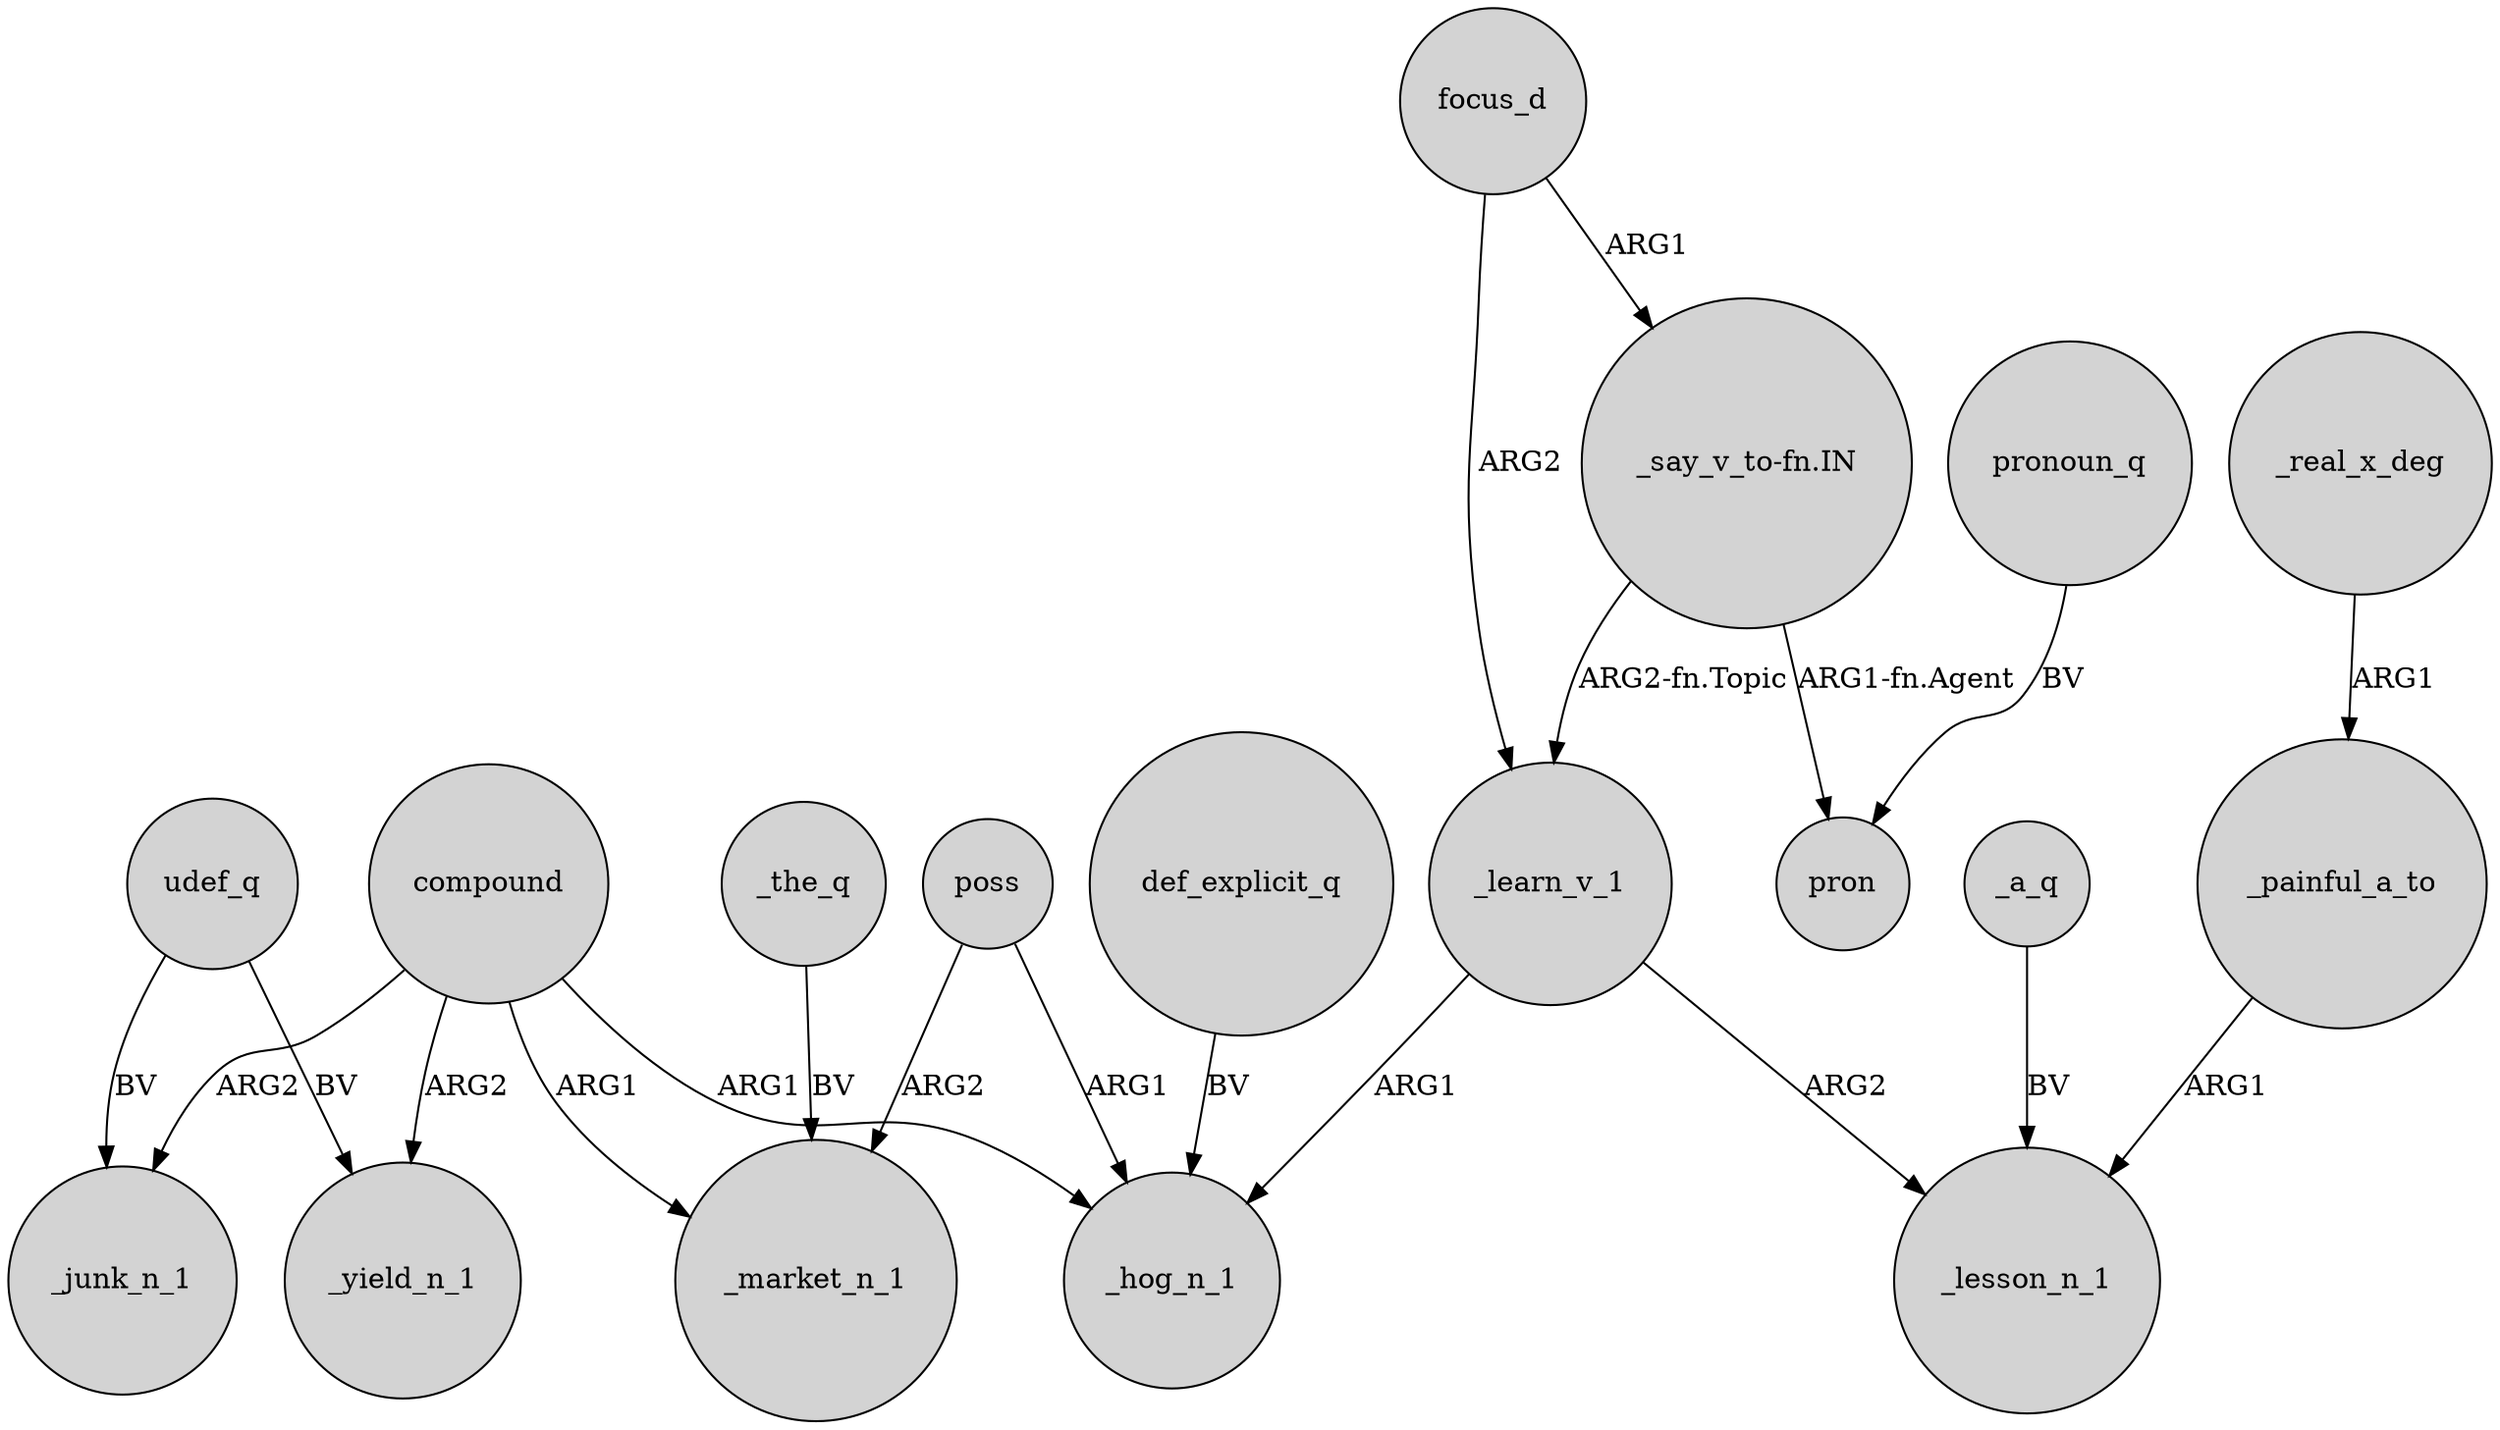 digraph {
	node [shape=circle style=filled]
	_painful_a_to -> _lesson_n_1 [label=ARG1]
	_learn_v_1 -> _hog_n_1 [label=ARG1]
	_learn_v_1 -> _lesson_n_1 [label=ARG2]
	focus_d -> _learn_v_1 [label=ARG2]
	compound -> _junk_n_1 [label=ARG2]
	def_explicit_q -> _hog_n_1 [label=BV]
	udef_q -> _junk_n_1 [label=BV]
	pronoun_q -> pron [label=BV]
	poss -> _hog_n_1 [label=ARG1]
	poss -> _market_n_1 [label=ARG2]
	_real_x_deg -> _painful_a_to [label=ARG1]
	"_say_v_to-fn.IN" -> pron [label="ARG1-fn.Agent"]
	compound -> _hog_n_1 [label=ARG1]
	"_say_v_to-fn.IN" -> _learn_v_1 [label="ARG2-fn.Topic"]
	compound -> _market_n_1 [label=ARG1]
	_the_q -> _market_n_1 [label=BV]
	compound -> _yield_n_1 [label=ARG2]
	_a_q -> _lesson_n_1 [label=BV]
	udef_q -> _yield_n_1 [label=BV]
	focus_d -> "_say_v_to-fn.IN" [label=ARG1]
}
